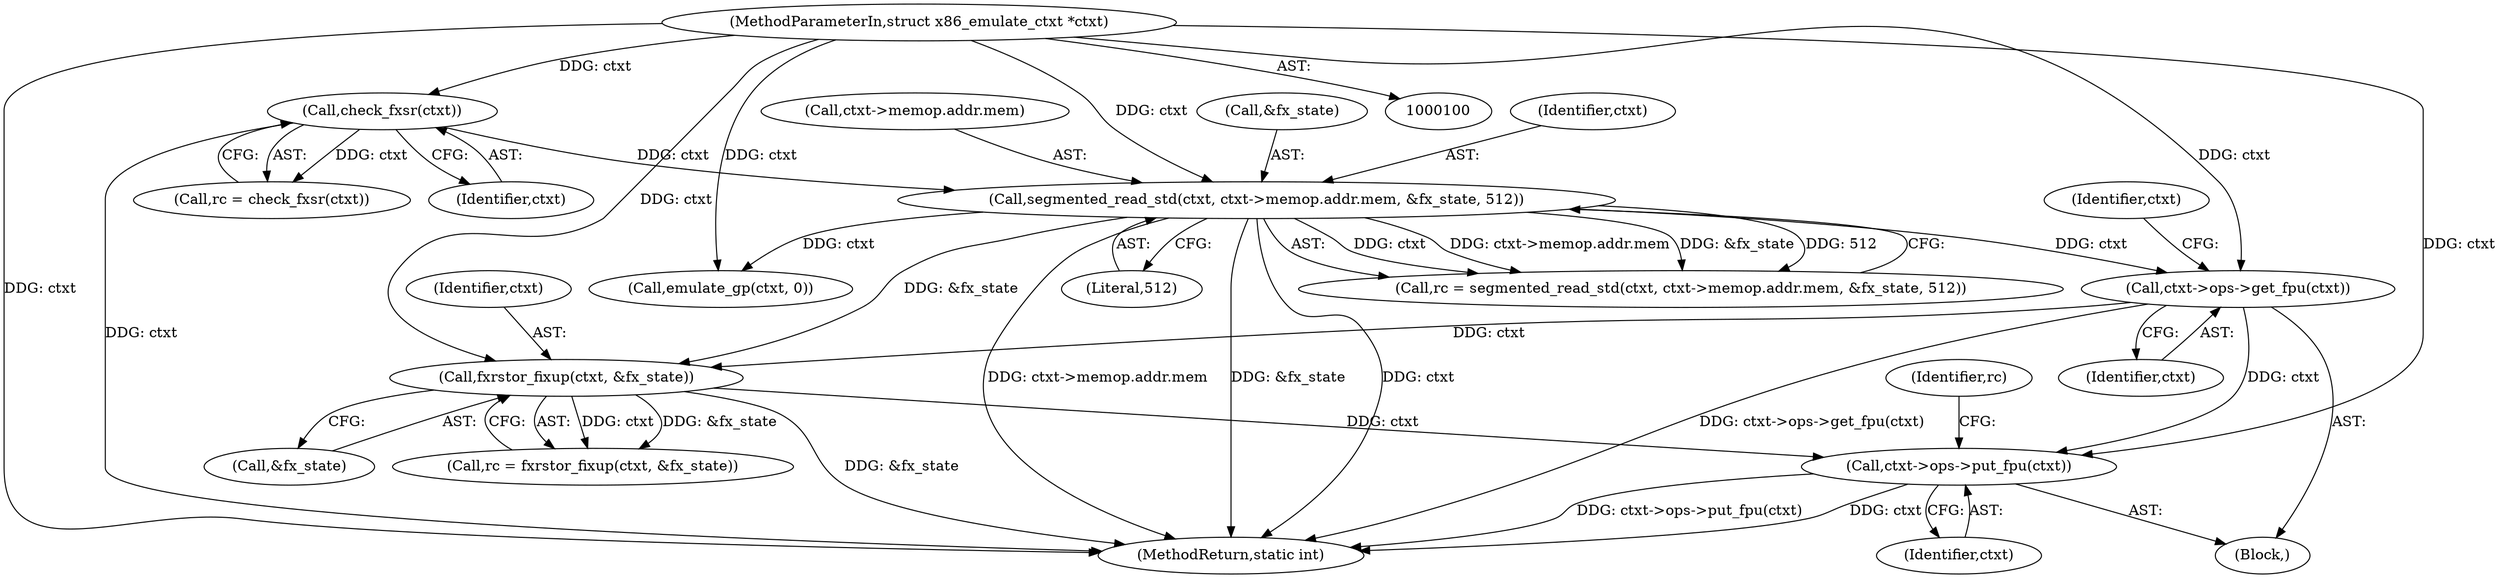 digraph "0_linux_129a72a0d3c8e139a04512325384fe5ac119e74d@pointer" {
"1000163" [label="(Call,ctxt->ops->put_fpu(ctxt))"];
"1000155" [label="(Call,fxrstor_fixup(ctxt, &fx_state))"];
"1000145" [label="(Call,ctxt->ops->get_fpu(ctxt))"];
"1000117" [label="(Call,segmented_read_std(ctxt, ctxt->memop.addr.mem, &fx_state, 512))"];
"1000107" [label="(Call,check_fxsr(ctxt))"];
"1000101" [label="(MethodParameterIn,struct x86_emulate_ctxt *ctxt)"];
"1000150" [label="(Identifier,ctxt)"];
"1000102" [label="(Block,)"];
"1000126" [label="(Call,&fx_state)"];
"1000153" [label="(Call,rc = fxrstor_fixup(ctxt, &fx_state))"];
"1000167" [label="(MethodReturn,static int)"];
"1000146" [label="(Identifier,ctxt)"];
"1000156" [label="(Identifier,ctxt)"];
"1000164" [label="(Identifier,ctxt)"];
"1000101" [label="(MethodParameterIn,struct x86_emulate_ctxt *ctxt)"];
"1000118" [label="(Identifier,ctxt)"];
"1000119" [label="(Call,ctxt->memop.addr.mem)"];
"1000157" [label="(Call,&fx_state)"];
"1000105" [label="(Call,rc = check_fxsr(ctxt))"];
"1000107" [label="(Call,check_fxsr(ctxt))"];
"1000163" [label="(Call,ctxt->ops->put_fpu(ctxt))"];
"1000115" [label="(Call,rc = segmented_read_std(ctxt, ctxt->memop.addr.mem, &fx_state, 512))"];
"1000166" [label="(Identifier,rc)"];
"1000128" [label="(Literal,512)"];
"1000155" [label="(Call,fxrstor_fixup(ctxt, &fx_state))"];
"1000145" [label="(Call,ctxt->ops->get_fpu(ctxt))"];
"1000108" [label="(Identifier,ctxt)"];
"1000142" [label="(Call,emulate_gp(ctxt, 0))"];
"1000117" [label="(Call,segmented_read_std(ctxt, ctxt->memop.addr.mem, &fx_state, 512))"];
"1000163" -> "1000102"  [label="AST: "];
"1000163" -> "1000164"  [label="CFG: "];
"1000164" -> "1000163"  [label="AST: "];
"1000166" -> "1000163"  [label="CFG: "];
"1000163" -> "1000167"  [label="DDG: ctxt"];
"1000163" -> "1000167"  [label="DDG: ctxt->ops->put_fpu(ctxt)"];
"1000155" -> "1000163"  [label="DDG: ctxt"];
"1000145" -> "1000163"  [label="DDG: ctxt"];
"1000101" -> "1000163"  [label="DDG: ctxt"];
"1000155" -> "1000153"  [label="AST: "];
"1000155" -> "1000157"  [label="CFG: "];
"1000156" -> "1000155"  [label="AST: "];
"1000157" -> "1000155"  [label="AST: "];
"1000153" -> "1000155"  [label="CFG: "];
"1000155" -> "1000167"  [label="DDG: &fx_state"];
"1000155" -> "1000153"  [label="DDG: ctxt"];
"1000155" -> "1000153"  [label="DDG: &fx_state"];
"1000145" -> "1000155"  [label="DDG: ctxt"];
"1000101" -> "1000155"  [label="DDG: ctxt"];
"1000117" -> "1000155"  [label="DDG: &fx_state"];
"1000145" -> "1000102"  [label="AST: "];
"1000145" -> "1000146"  [label="CFG: "];
"1000146" -> "1000145"  [label="AST: "];
"1000150" -> "1000145"  [label="CFG: "];
"1000145" -> "1000167"  [label="DDG: ctxt->ops->get_fpu(ctxt)"];
"1000117" -> "1000145"  [label="DDG: ctxt"];
"1000101" -> "1000145"  [label="DDG: ctxt"];
"1000117" -> "1000115"  [label="AST: "];
"1000117" -> "1000128"  [label="CFG: "];
"1000118" -> "1000117"  [label="AST: "];
"1000119" -> "1000117"  [label="AST: "];
"1000126" -> "1000117"  [label="AST: "];
"1000128" -> "1000117"  [label="AST: "];
"1000115" -> "1000117"  [label="CFG: "];
"1000117" -> "1000167"  [label="DDG: ctxt"];
"1000117" -> "1000167"  [label="DDG: ctxt->memop.addr.mem"];
"1000117" -> "1000167"  [label="DDG: &fx_state"];
"1000117" -> "1000115"  [label="DDG: ctxt"];
"1000117" -> "1000115"  [label="DDG: ctxt->memop.addr.mem"];
"1000117" -> "1000115"  [label="DDG: &fx_state"];
"1000117" -> "1000115"  [label="DDG: 512"];
"1000107" -> "1000117"  [label="DDG: ctxt"];
"1000101" -> "1000117"  [label="DDG: ctxt"];
"1000117" -> "1000142"  [label="DDG: ctxt"];
"1000107" -> "1000105"  [label="AST: "];
"1000107" -> "1000108"  [label="CFG: "];
"1000108" -> "1000107"  [label="AST: "];
"1000105" -> "1000107"  [label="CFG: "];
"1000107" -> "1000167"  [label="DDG: ctxt"];
"1000107" -> "1000105"  [label="DDG: ctxt"];
"1000101" -> "1000107"  [label="DDG: ctxt"];
"1000101" -> "1000100"  [label="AST: "];
"1000101" -> "1000167"  [label="DDG: ctxt"];
"1000101" -> "1000142"  [label="DDG: ctxt"];
}
